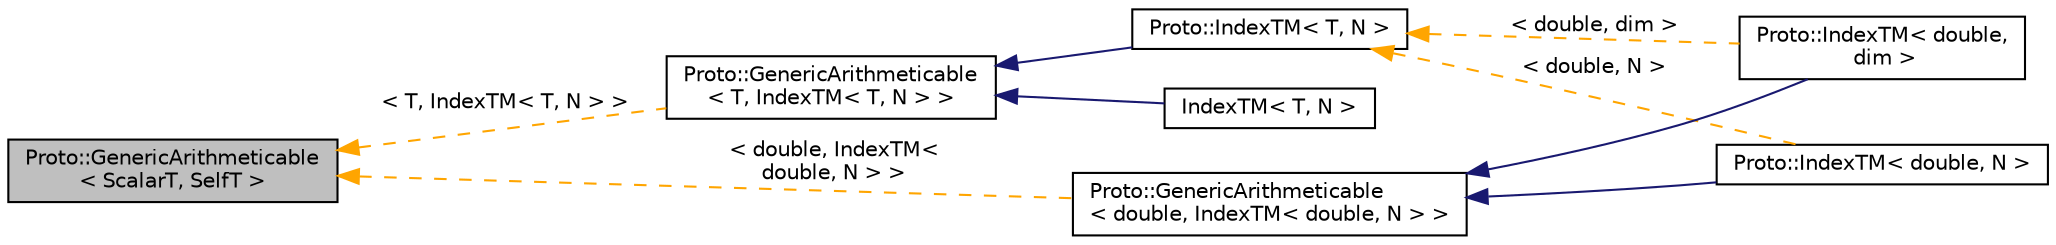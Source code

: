 digraph "Proto::GenericArithmeticable&lt; ScalarT, SelfT &gt;"
{
  edge [fontname="Helvetica",fontsize="10",labelfontname="Helvetica",labelfontsize="10"];
  node [fontname="Helvetica",fontsize="10",shape=record];
  rankdir="LR";
  Node0 [label="Proto::GenericArithmeticable\l\< ScalarT, SelfT \>",height=0.2,width=0.4,color="black", fillcolor="grey75", style="filled", fontcolor="black"];
  Node0 -> Node1 [dir="back",color="orange",fontsize="10",style="dashed",label=" \< T, IndexTM\< T, N \> \>" ,fontname="Helvetica"];
  Node1 [label="Proto::GenericArithmeticable\l\< T, IndexTM\< T, N \> \>",height=0.2,width=0.4,color="black", fillcolor="white", style="filled",URL="$structProto_1_1GenericArithmeticable.html"];
  Node1 -> Node2 [dir="back",color="midnightblue",fontsize="10",style="solid",fontname="Helvetica"];
  Node2 [label="IndexTM\< T, N \>",height=0.2,width=0.4,color="black", fillcolor="white", style="filled",URL="$classIndexTM.html"];
  Node1 -> Node3 [dir="back",color="midnightblue",fontsize="10",style="solid",fontname="Helvetica"];
  Node3 [label="Proto::IndexTM\< T, N \>",height=0.2,width=0.4,color="black", fillcolor="white", style="filled",URL="$classProto_1_1IndexTM.html"];
  Node3 -> Node4 [dir="back",color="orange",fontsize="10",style="dashed",label=" \< double, dim \>" ,fontname="Helvetica"];
  Node4 [label="Proto::IndexTM\< double,\l dim \>",height=0.2,width=0.4,color="black", fillcolor="white", style="filled",URL="$classProto_1_1IndexTM.html"];
  Node3 -> Node5 [dir="back",color="orange",fontsize="10",style="dashed",label=" \< double, N \>" ,fontname="Helvetica"];
  Node5 [label="Proto::IndexTM\< double, N \>",height=0.2,width=0.4,color="black", fillcolor="white", style="filled",URL="$classProto_1_1IndexTM.html"];
  Node0 -> Node6 [dir="back",color="orange",fontsize="10",style="dashed",label=" \< double, IndexTM\<\l double, N \> \>" ,fontname="Helvetica"];
  Node6 [label="Proto::GenericArithmeticable\l\< double, IndexTM\< double, N \> \>",height=0.2,width=0.4,color="black", fillcolor="white", style="filled",URL="$structProto_1_1GenericArithmeticable.html"];
  Node6 -> Node4 [dir="back",color="midnightblue",fontsize="10",style="solid",fontname="Helvetica"];
  Node6 -> Node5 [dir="back",color="midnightblue",fontsize="10",style="solid",fontname="Helvetica"];
}
